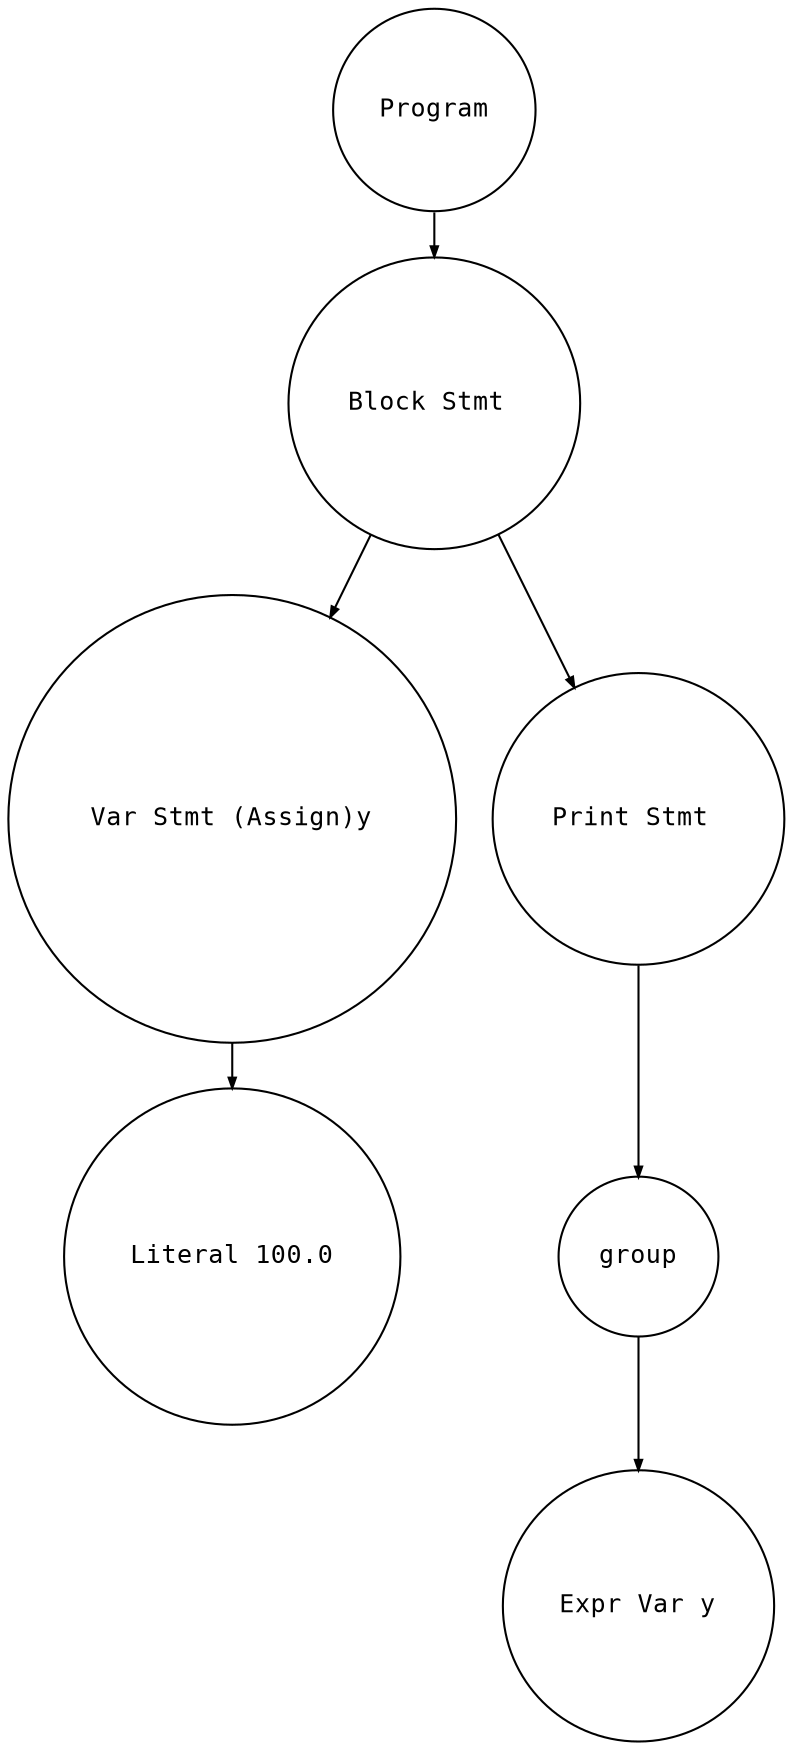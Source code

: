 digraph astgraph {
  node [shape=circle, fontsize=12, fontname="Courier", height=.1];
  ranksep=.3;
  edge [arrowsize=.5]

  node1 [label="Program"]
  node2 [label="Block Stmt "]
  node3 [label="Var Stmt (Assign)y"]
  node4 [label="Literal 100.0"]
  node3 -> node4
  node5 [label="Print Stmt "]
  node6 [label="group"]
  node7 [label="Expr Var y"]
  node6 -> node7
  node5 -> node6
  node2 -> node3
  node2 -> node5
  node1 -> node2
}
